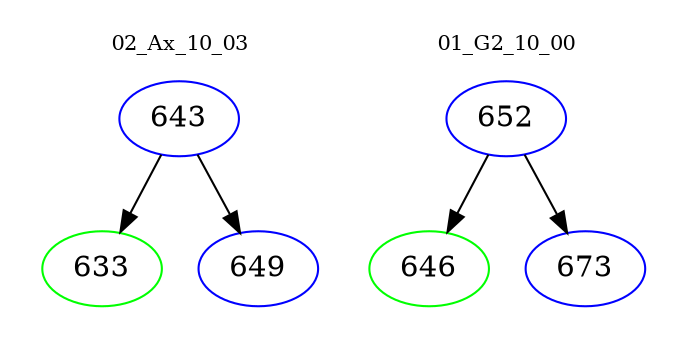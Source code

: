 digraph{
subgraph cluster_0 {
color = white
label = "02_Ax_10_03";
fontsize=10;
T0_643 [label="643", color="blue"]
T0_643 -> T0_633 [color="black"]
T0_633 [label="633", color="green"]
T0_643 -> T0_649 [color="black"]
T0_649 [label="649", color="blue"]
}
subgraph cluster_1 {
color = white
label = "01_G2_10_00";
fontsize=10;
T1_652 [label="652", color="blue"]
T1_652 -> T1_646 [color="black"]
T1_646 [label="646", color="green"]
T1_652 -> T1_673 [color="black"]
T1_673 [label="673", color="blue"]
}
}
